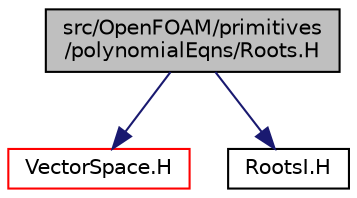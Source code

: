 digraph "src/OpenFOAM/primitives/polynomialEqns/Roots.H"
{
  bgcolor="transparent";
  edge [fontname="Helvetica",fontsize="10",labelfontname="Helvetica",labelfontsize="10"];
  node [fontname="Helvetica",fontsize="10",shape=record];
  Node1 [label="src/OpenFOAM/primitives\l/polynomialEqns/Roots.H",height=0.2,width=0.4,color="black", fillcolor="grey75", style="filled" fontcolor="black"];
  Node1 -> Node2 [color="midnightblue",fontsize="10",style="solid",fontname="Helvetica"];
  Node2 [label="VectorSpace.H",height=0.2,width=0.4,color="red",URL="$VectorSpace_8H.html"];
  Node1 -> Node3 [color="midnightblue",fontsize="10",style="solid",fontname="Helvetica"];
  Node3 [label="RootsI.H",height=0.2,width=0.4,color="black",URL="$RootsI_8H.html"];
}
